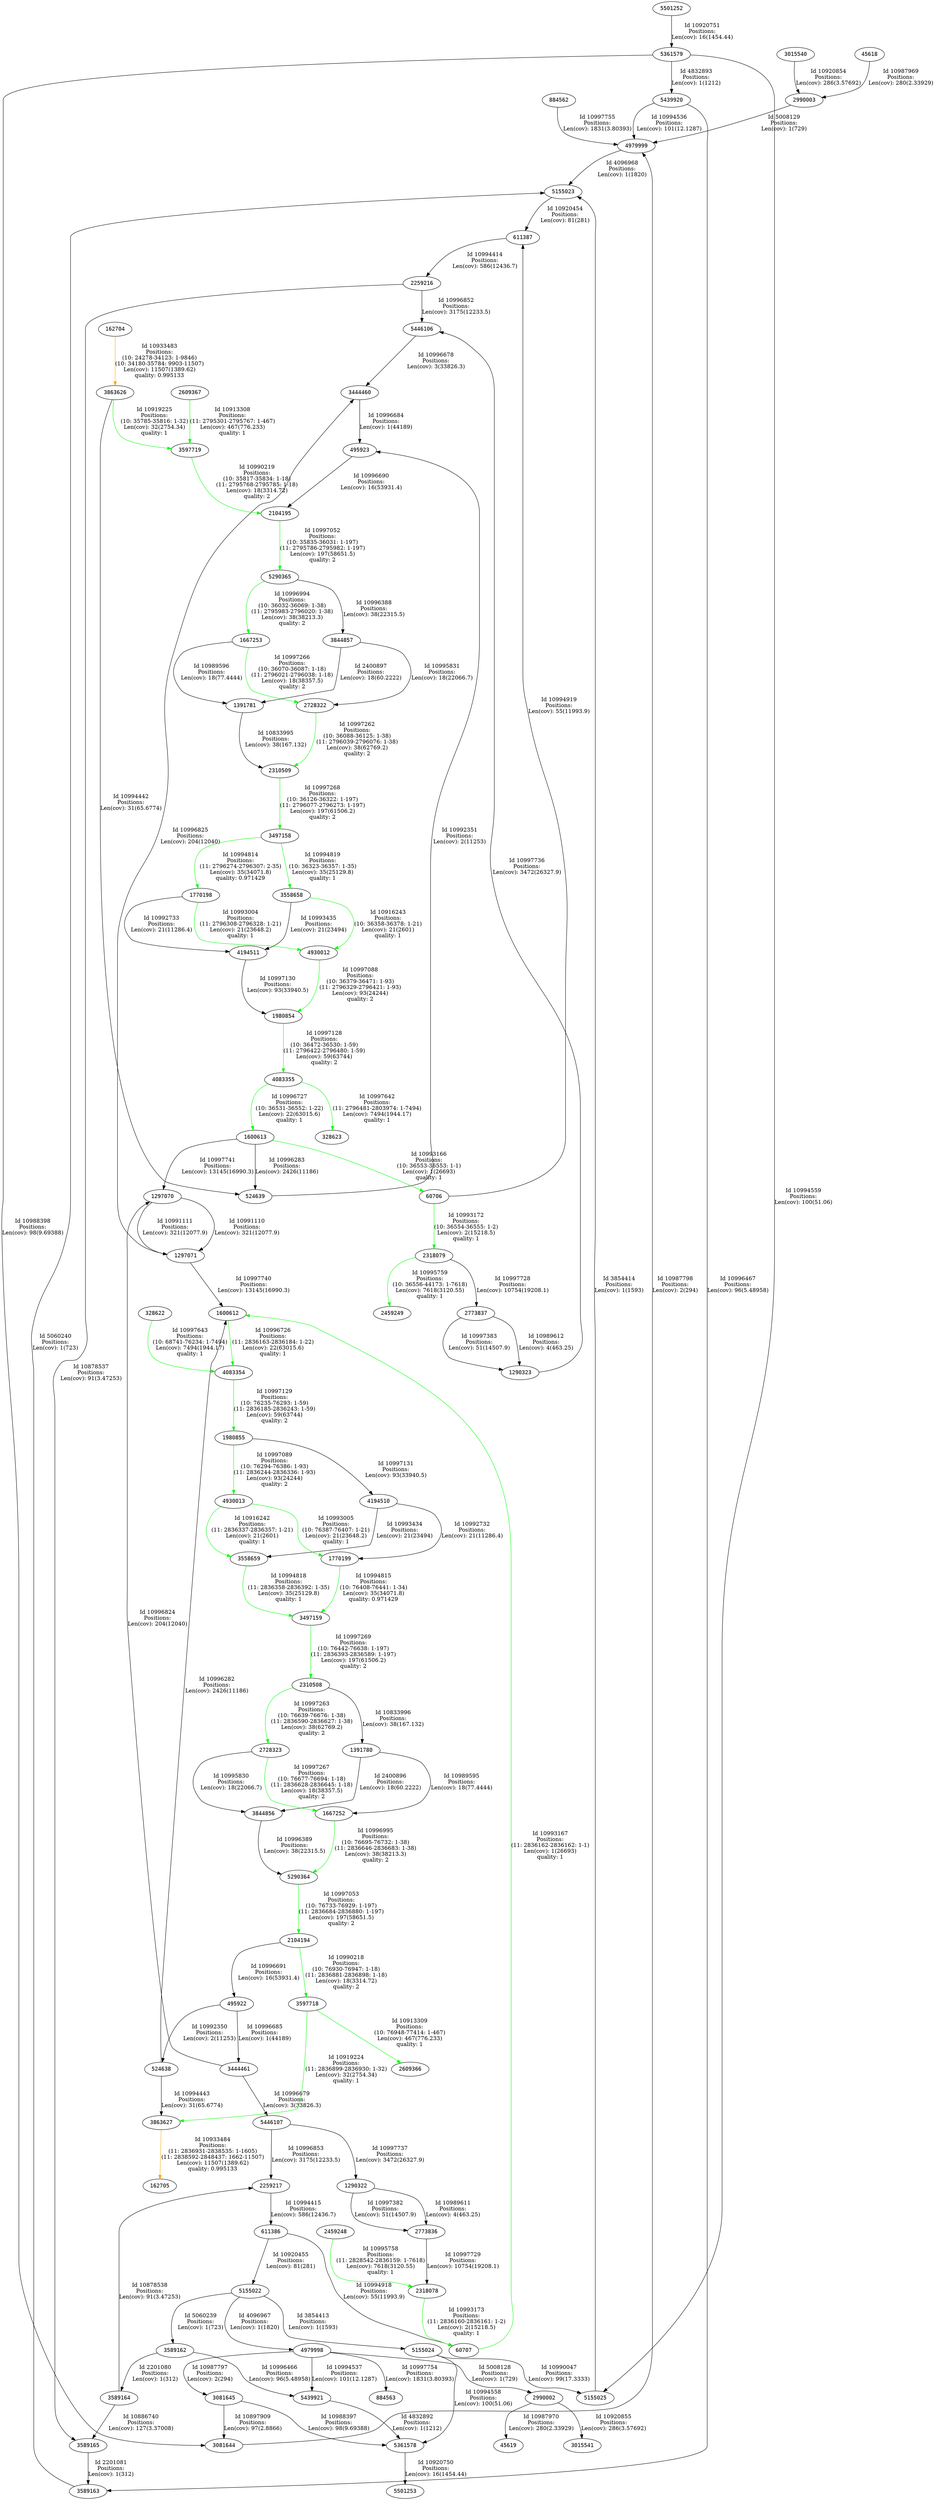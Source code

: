 digraph   {
node[fontname=<Courier>]
vertex_0x68055e40[label=<45618>,style=<filled>,color=<black>,fillcolor=<white>]
vertex_0x350a63f0[label=<45619>,style=<filled>,color=<black>,fillcolor=<white>]
vertex_0x62364800[label=<60706>,style=<filled>,color=<black>,fillcolor=<white>]
vertex_0x680b71c0[label=<60707>,style=<filled>,color=<black>,fillcolor=<white>]
vertex_0x5ff00710[label=<162704>,style=<filled>,color=<black>,fillcolor=<white>]
vertex_0x62237ab0[label=<162705>,style=<filled>,color=<black>,fillcolor=<white>]
vertex_0x4bfceb20[label=<328622>,style=<filled>,color=<black>,fillcolor=<white>]
vertex_0x622066e0[label=<328623>,style=<filled>,color=<black>,fillcolor=<white>]
vertex_0x4c1dbe90[label=<495922>,style=<filled>,color=<black>,fillcolor=<white>]
vertex_0x34be2d80[label=<495923>,style=<filled>,color=<black>,fillcolor=<white>]
vertex_0x65d04e90[label=<524638>,style=<filled>,color=<black>,fillcolor=<white>]
vertex_0x4c1dbe50[label=<524639>,style=<filled>,color=<black>,fillcolor=<white>]
vertex_0x36571b00[label=<611386>,style=<filled>,color=<black>,fillcolor=<white>]
vertex_0x60428510[label=<611387>,style=<filled>,color=<black>,fillcolor=<white>]
vertex_0x62366880[label=<884562>,style=<filled>,color=<black>,fillcolor=<white>]
vertex_0x35732cd0[label=<884563>,style=<filled>,color=<black>,fillcolor=<white>]
vertex_0x6218c310[label=<1290322>,style=<filled>,color=<black>,fillcolor=<white>]
vertex_0x5ff83600[label=<1290323>,style=<filled>,color=<black>,fillcolor=<white>]
vertex_0x680ef3b0[label=<1297070>,style=<filled>,color=<black>,fillcolor=<white>]
vertex_0x4c2631a0[label=<1297071>,style=<filled>,color=<black>,fillcolor=<white>]
vertex_0x6226f270[label=<1391780>,style=<filled>,color=<black>,fillcolor=<white>]
vertex_0x35e62d50[label=<1391781>,style=<filled>,color=<black>,fillcolor=<white>]
vertex_0x67f9ef50[label=<1600612>,style=<filled>,color=<black>,fillcolor=<white>]
vertex_0x583e0920[label=<1600613>,style=<filled>,color=<black>,fillcolor=<white>]
vertex_0x362f4100[label=<1667252>,style=<filled>,color=<black>,fillcolor=<white>]
vertex_0x62280e90[label=<1667253>,style=<filled>,color=<black>,fillcolor=<white>]
vertex_0x65d506e0[label=<1770198>,style=<filled>,color=<black>,fillcolor=<white>]
vertex_0x621b3f30[label=<1770199>,style=<filled>,color=<black>,fillcolor=<white>]
vertex_0x5ffdd9b0[label=<1980854>,style=<filled>,color=<black>,fillcolor=<white>]
vertex_0x65c20150[label=<1980855>,style=<filled>,color=<black>,fillcolor=<white>]
vertex_0x68116f50[label=<2104194>,style=<filled>,color=<black>,fillcolor=<white>]
vertex_0x65d952b0[label=<2104195>,style=<filled>,color=<black>,fillcolor=<white>]
vertex_0x6815c560[label=<2259216>,style=<filled>,color=<black>,fillcolor=<white>]
vertex_0x67fb4ef0[label=<2259217>,style=<filled>,color=<black>,fillcolor=<white>]
vertex_0x622062d0[label=<2310508>,style=<filled>,color=<black>,fillcolor=<white>]
vertex_0x65ddb9d0[label=<2310509>,style=<filled>,color=<black>,fillcolor=<white>]
vertex_0x68112520[label=<2318078>,style=<filled>,color=<black>,fillcolor=<white>]
vertex_0x4c262190[label=<2318079>,style=<filled>,color=<black>,fillcolor=<white>]
vertex_0x5ffe6100[label=<2459248>,style=<filled>,color=<black>,fillcolor=<white>]
vertex_0x62200010[label=<2459249>,style=<filled>,color=<black>,fillcolor=<white>]
vertex_0x65d963c0[label=<2609366>,style=<filled>,color=<black>,fillcolor=<white>]
vertex_0x4c1b83e0[label=<2609367>,style=<filled>,color=<black>,fillcolor=<white>]
vertex_0x65beced0[label=<2728322>,style=<filled>,color=<black>,fillcolor=<white>]
vertex_0x65bb11d0[label=<2728323>,style=<filled>,color=<black>,fillcolor=<white>]
vertex_0x65dc07a0[label=<2773836>,style=<filled>,color=<black>,fillcolor=<white>]
vertex_0x62239830[label=<2773837>,style=<filled>,color=<black>,fillcolor=<white>]
vertex_0x6806b6e0[label=<2990002>,style=<filled>,color=<black>,fillcolor=<white>]
vertex_0x5feb39f0[label=<2990003>,style=<filled>,color=<black>,fillcolor=<white>]
vertex_0x5ffdb9b0[label=<3015540>,style=<filled>,color=<black>,fillcolor=<white>]
vertex_0x34b1cd90[label=<3015541>,style=<filled>,color=<black>,fillcolor=<white>]
vertex_0x622e3910[label=<3081644>,style=<filled>,color=<black>,fillcolor=<white>]
vertex_0x62361470[label=<3081645>,style=<filled>,color=<black>,fillcolor=<white>]
vertex_0x4c1af3b0[label=<3444460>,style=<filled>,color=<black>,fillcolor=<white>]
vertex_0x65ceab50[label=<3444461>,style=<filled>,color=<black>,fillcolor=<white>]
vertex_0x5ff83140[label=<3497158>,style=<filled>,color=<black>,fillcolor=<white>]
vertex_0x68053340[label=<3497159>,style=<filled>,color=<black>,fillcolor=<white>]
vertex_0x573294e0[label=<3558658>,style=<filled>,color=<black>,fillcolor=<white>]
vertex_0x65d91990[label=<3558659>,style=<filled>,color=<black>,fillcolor=<white>]
vertex_0x4bf9fa30[label=<3589162>,style=<filled>,color=<black>,fillcolor=<white>]
vertex_0x65d36410[label=<3589163>,style=<filled>,color=<black>,fillcolor=<white>]
vertex_0x6235c130[label=<3589164>,style=<filled>,color=<black>,fillcolor=<white>]
vertex_0x65d10f20[label=<3589165>,style=<filled>,color=<black>,fillcolor=<white>]
vertex_0x4c0b1c10[label=<3597718>,style=<filled>,color=<black>,fillcolor=<white>]
vertex_0x65c164c0[label=<3597719>,style=<filled>,color=<black>,fillcolor=<white>]
vertex_0x68112620[label=<3844856>,style=<filled>,color=<black>,fillcolor=<white>]
vertex_0x6805cf20[label=<3844857>,style=<filled>,color=<black>,fillcolor=<white>]
vertex_0x4c1ad510[label=<3863626>,style=<filled>,color=<black>,fillcolor=<white>]
vertex_0x68091ab0[label=<3863627>,style=<filled>,color=<black>,fillcolor=<white>]
vertex_0x680596a0[label=<4083354>,style=<filled>,color=<black>,fillcolor=<white>]
vertex_0x68110f50[label=<4083355>,style=<filled>,color=<black>,fillcolor=<white>]
vertex_0x622f0df0[label=<4194510>,style=<filled>,color=<black>,fillcolor=<white>]
vertex_0x50f80b40[label=<4194511>,style=<filled>,color=<black>,fillcolor=<white>]
vertex_0x6802eda0[label=<4930012>,style=<filled>,color=<black>,fillcolor=<white>]
vertex_0x38038e50[label=<4930013>,style=<filled>,color=<black>,fillcolor=<white>]
vertex_0x5ffa93f0[label=<4979998>,style=<filled>,color=<black>,fillcolor=<white>]
vertex_0x65c16790[label=<4979999>,style=<filled>,color=<black>,fillcolor=<white>]
vertex_0x6048c320[label=<5155022>,style=<filled>,color=<black>,fillcolor=<white>]
vertex_0x60387160[label=<5155023>,style=<filled>,color=<black>,fillcolor=<white>]
vertex_0x62202640[label=<5155024>,style=<filled>,color=<black>,fillcolor=<white>]
vertex_0x623250a0[label=<5155025>,style=<filled>,color=<black>,fillcolor=<white>]
vertex_0x622340a0[label=<5290364>,style=<filled>,color=<black>,fillcolor=<white>]
vertex_0x4ca9e440[label=<5290365>,style=<filled>,color=<black>,fillcolor=<white>]
vertex_0x65c87ff0[label=<5361578>,style=<filled>,color=<black>,fillcolor=<white>]
vertex_0x62341fc0[label=<5361579>,style=<filled>,color=<black>,fillcolor=<white>]
vertex_0x62260710[label=<5439920>,style=<filled>,color=<black>,fillcolor=<white>]
vertex_0x60387090[label=<5439921>,style=<filled>,color=<black>,fillcolor=<white>]
vertex_0x68056900[label=<5446106>,style=<filled>,color=<black>,fillcolor=<white>]
vertex_0x50bf3db0[label=<5446107>,style=<filled>,color=<black>,fillcolor=<white>]
vertex_0x65d20550[label=<5501252>,style=<filled>,color=<black>,fillcolor=<white>]
vertex_0x5feb90b0[label=<5501253>,style=<filled>,color=<black>,fillcolor=<white>]
vertex_0x4bf9fa30->vertex_0x6235c130[label="Id 2201080\nPositions:\nLen(cov): 1(312)",len=<0>,K=<0>,color=<black>]
vertex_0x65d10f20->vertex_0x65d36410[label="Id 2201081\nPositions:\nLen(cov): 1(312)",len=<0>,K=<0>,color=<black>]
vertex_0x6226f270->vertex_0x68112620[label="Id 2400896\nPositions:\nLen(cov): 18(60.2222)",len=<0>,K=<0>,color=<black>]
vertex_0x6805cf20->vertex_0x35e62d50[label="Id 2400897\nPositions:\nLen(cov): 18(60.2222)",len=<0>,K=<0>,color=<black>]
vertex_0x6048c320->vertex_0x62202640[label="Id 3854413\nPositions:\nLen(cov): 1(1593)",len=<0>,K=<0>,color=<black>]
vertex_0x623250a0->vertex_0x60387160[label="Id 3854414\nPositions:\nLen(cov): 1(1593)",len=<0>,K=<0>,color=<black>]
vertex_0x6048c320->vertex_0x5ffa93f0[label="Id 4096967\nPositions:\nLen(cov): 1(1820)",len=<0>,K=<0>,color=<black>]
vertex_0x65c16790->vertex_0x60387160[label="Id 4096968\nPositions:\nLen(cov): 1(1820)",len=<0>,K=<0>,color=<black>]
vertex_0x60387090->vertex_0x65c87ff0[label="Id 4832892\nPositions:\nLen(cov): 1(1212)",len=<0>,K=<0>,color=<black>]
vertex_0x62341fc0->vertex_0x62260710[label="Id 4832893\nPositions:\nLen(cov): 1(1212)",len=<0>,K=<0>,color=<black>]
vertex_0x5ffa93f0->vertex_0x6806b6e0[label="Id 5008128\nPositions:\nLen(cov): 1(729)",len=<0>,K=<0>,color=<black>]
vertex_0x5feb39f0->vertex_0x65c16790[label="Id 5008129\nPositions:\nLen(cov): 1(729)",len=<0>,K=<0>,color=<black>]
vertex_0x6048c320->vertex_0x4bf9fa30[label="Id 5060239\nPositions:\nLen(cov): 1(723)",len=<0>,K=<0>,color=<black>]
vertex_0x65d36410->vertex_0x60387160[label="Id 5060240\nPositions:\nLen(cov): 1(723)",len=<0>,K=<0>,color=<black>]
vertex_0x35e62d50->vertex_0x65ddb9d0[label="Id 10833995\nPositions:\nLen(cov): 38(167.132)",len=<0>,K=<0>,color=<black>]
vertex_0x622062d0->vertex_0x6226f270[label="Id 10833996\nPositions:\nLen(cov): 38(167.132)",len=<0>,K=<0>,color=<black>]
vertex_0x6815c560->vertex_0x65d10f20[label="Id 10878537\nPositions:\nLen(cov): 91(3.47253)",len=<0>,K=<0>,color=<black>]
vertex_0x6235c130->vertex_0x67fb4ef0[label="Id 10878538\nPositions:\nLen(cov): 91(3.47253)",len=<0>,K=<0>,color=<black>]
vertex_0x6235c130->vertex_0x65d10f20[label="Id 10886740\nPositions:\nLen(cov): 127(3.37008)",len=<0>,K=<0>,color=<black>]
vertex_0x62361470->vertex_0x622e3910[label="Id 10897909\nPositions:\nLen(cov): 97(2.8866)",len=<0>,K=<0>,color=<black>]
vertex_0x4c1b83e0->vertex_0x65c164c0[label="Id 10913308\nPositions:\n(11: 2795301-2795767: 1-467)\nLen(cov): 467(776.233)\nquality: 1",len=<0>,K=<0>,color=<green>]
vertex_0x4c0b1c10->vertex_0x65d963c0[label="Id 10913309\nPositions:\n(10: 76948-77414: 1-467)\nLen(cov): 467(776.233)\nquality: 1",len=<0>,K=<0>,color=<green>]
vertex_0x38038e50->vertex_0x65d91990[label="Id 10916242\nPositions:\n(11: 2836337-2836357: 1-21)\nLen(cov): 21(2601)\nquality: 1",len=<0>,K=<0>,color=<green>]
vertex_0x573294e0->vertex_0x6802eda0[label="Id 10916243\nPositions:\n(10: 36358-36378: 1-21)\nLen(cov): 21(2601)\nquality: 1",len=<0>,K=<0>,color=<green>]
vertex_0x4c0b1c10->vertex_0x68091ab0[label="Id 10919224\nPositions:\n(11: 2836899-2836930: 1-32)\nLen(cov): 32(2754.34)\nquality: 1",len=<0>,K=<0>,color=<green>]
vertex_0x4c1ad510->vertex_0x65c164c0[label="Id 10919225\nPositions:\n(10: 35785-35816: 1-32)\nLen(cov): 32(2754.34)\nquality: 1",len=<0>,K=<0>,color=<green>]
vertex_0x60387160->vertex_0x60428510[label="Id 10920454\nPositions:\nLen(cov): 81(281)",len=<0>,K=<0>,color=<black>]
vertex_0x36571b00->vertex_0x6048c320[label="Id 10920455\nPositions:\nLen(cov): 81(281)",len=<0>,K=<0>,color=<black>]
vertex_0x65c87ff0->vertex_0x5feb90b0[label="Id 10920750\nPositions:\nLen(cov): 16(1454.44)",len=<0>,K=<0>,color=<black>]
vertex_0x65d20550->vertex_0x62341fc0[label="Id 10920751\nPositions:\nLen(cov): 16(1454.44)",len=<0>,K=<0>,color=<black>]
vertex_0x5ffdb9b0->vertex_0x5feb39f0[label="Id 10920854\nPositions:\nLen(cov): 286(3.57692)",len=<0>,K=<0>,color=<black>]
vertex_0x6806b6e0->vertex_0x34b1cd90[label="Id 10920855\nPositions:\nLen(cov): 286(3.57692)",len=<0>,K=<0>,color=<black>]
vertex_0x5ff00710->vertex_0x4c1ad510[label="Id 10933483\nPositions:\n(10: 24278-34123: 1-9846)\n(10: 34180-35784: 9903-11507)\nLen(cov): 11507(1389.62)\nquality: 0.995133",len=<0>,K=<0>,color=<orange>]
vertex_0x68091ab0->vertex_0x62237ab0[label="Id 10933484\nPositions:\n(11: 2836931-2838535: 1-1605)\n(11: 2838592-2848437: 1662-11507)\nLen(cov): 11507(1389.62)\nquality: 0.995133",len=<0>,K=<0>,color=<orange>]
vertex_0x5ffa93f0->vertex_0x62361470[label="Id 10987797\nPositions:\nLen(cov): 2(294)",len=<0>,K=<0>,color=<black>]
vertex_0x622e3910->vertex_0x65c16790[label="Id 10987798\nPositions:\nLen(cov): 2(294)",len=<0>,K=<0>,color=<black>]
vertex_0x68055e40->vertex_0x5feb39f0[label="Id 10987969\nPositions:\nLen(cov): 280(2.33929)",len=<0>,K=<0>,color=<black>]
vertex_0x6806b6e0->vertex_0x350a63f0[label="Id 10987970\nPositions:\nLen(cov): 280(2.33929)",len=<0>,K=<0>,color=<black>]
vertex_0x62361470->vertex_0x65c87ff0[label="Id 10988397\nPositions:\nLen(cov): 98(9.69388)",len=<0>,K=<0>,color=<black>]
vertex_0x62341fc0->vertex_0x622e3910[label="Id 10988398\nPositions:\nLen(cov): 98(9.69388)",len=<0>,K=<0>,color=<black>]
vertex_0x6226f270->vertex_0x362f4100[label="Id 10989595\nPositions:\nLen(cov): 18(77.4444)",len=<0>,K=<0>,color=<black>]
vertex_0x62280e90->vertex_0x35e62d50[label="Id 10989596\nPositions:\nLen(cov): 18(77.4444)",len=<0>,K=<0>,color=<black>]
vertex_0x6218c310->vertex_0x65dc07a0[label="Id 10989611\nPositions:\nLen(cov): 4(463.25)",len=<0>,K=<0>,color=<black>]
vertex_0x62239830->vertex_0x5ff83600[label="Id 10989612\nPositions:\nLen(cov): 4(463.25)",len=<0>,K=<0>,color=<black>]
vertex_0x62202640->vertex_0x623250a0[label="Id 10990047\nPositions:\nLen(cov): 99(17.3333)",len=<0>,K=<0>,color=<black>]
vertex_0x68116f50->vertex_0x4c0b1c10[label="Id 10990218\nPositions:\n(10: 76930-76947: 1-18)\n(11: 2836881-2836898: 1-18)\nLen(cov): 18(3314.72)\nquality: 2",len=<0>,K=<0>,color=<green>]
vertex_0x65c164c0->vertex_0x65d952b0[label="Id 10990219\nPositions:\n(10: 35817-35834: 1-18)\n(11: 2795768-2795785: 1-18)\nLen(cov): 18(3314.72)\nquality: 2",len=<0>,K=<0>,color=<green>]
vertex_0x680ef3b0->vertex_0x4c2631a0[label="Id 10991110\nPositions:\nLen(cov): 321(12077.9)",len=<0>,K=<0>,color=<black>]
vertex_0x680ef3b0->vertex_0x4c2631a0[label="Id 10991111\nPositions:\nLen(cov): 321(12077.9)",len=<0>,K=<0>,color=<black>]
vertex_0x4c1dbe90->vertex_0x65d04e90[label="Id 10992350\nPositions:\nLen(cov): 2(11253)",len=<0>,K=<0>,color=<black>]
vertex_0x4c1dbe50->vertex_0x34be2d80[label="Id 10992351\nPositions:\nLen(cov): 2(11253)",len=<0>,K=<0>,color=<black>]
vertex_0x622f0df0->vertex_0x621b3f30[label="Id 10992732\nPositions:\nLen(cov): 21(11286.4)",len=<0>,K=<0>,color=<black>]
vertex_0x65d506e0->vertex_0x50f80b40[label="Id 10992733\nPositions:\nLen(cov): 21(11286.4)",len=<0>,K=<0>,color=<black>]
vertex_0x65d506e0->vertex_0x6802eda0[label="Id 10993004\nPositions:\n(11: 2796308-2796328: 1-21)\nLen(cov): 21(23648.2)\nquality: 1",len=<0>,K=<0>,color=<green>]
vertex_0x38038e50->vertex_0x621b3f30[label="Id 10993005\nPositions:\n(10: 76387-76407: 1-21)\nLen(cov): 21(23648.2)\nquality: 1",len=<0>,K=<0>,color=<green>]
vertex_0x583e0920->vertex_0x62364800[label="Id 10993166\nPositions:\n(10: 36553-36553: 1-1)\nLen(cov): 1(26693)\nquality: 1",len=<0>,K=<0>,color=<green>]
vertex_0x680b71c0->vertex_0x67f9ef50[label="Id 10993167\nPositions:\n(11: 2836162-2836162: 1-1)\nLen(cov): 1(26693)\nquality: 1",len=<0>,K=<0>,color=<green>]
vertex_0x62364800->vertex_0x4c262190[label="Id 10993172\nPositions:\n(10: 36554-36555: 1-2)\nLen(cov): 2(15218.5)\nquality: 1",len=<0>,K=<0>,color=<green>]
vertex_0x68112520->vertex_0x680b71c0[label="Id 10993173\nPositions:\n(11: 2836160-2836161: 1-2)\nLen(cov): 2(15218.5)\nquality: 1",len=<0>,K=<0>,color=<green>]
vertex_0x622f0df0->vertex_0x65d91990[label="Id 10993434\nPositions:\nLen(cov): 21(23494)",len=<0>,K=<0>,color=<black>]
vertex_0x573294e0->vertex_0x50f80b40[label="Id 10993435\nPositions:\nLen(cov): 21(23494)",len=<0>,K=<0>,color=<black>]
vertex_0x60428510->vertex_0x6815c560[label="Id 10994414\nPositions:\nLen(cov): 586(12436.7)",len=<0>,K=<0>,color=<black>]
vertex_0x67fb4ef0->vertex_0x36571b00[label="Id 10994415\nPositions:\nLen(cov): 586(12436.7)",len=<0>,K=<0>,color=<black>]
vertex_0x4c1ad510->vertex_0x4c1dbe50[label="Id 10994442\nPositions:\nLen(cov): 31(65.6774)",len=<0>,K=<0>,color=<black>]
vertex_0x65d04e90->vertex_0x68091ab0[label="Id 10994443\nPositions:\nLen(cov): 31(65.6774)",len=<0>,K=<0>,color=<black>]
vertex_0x62260710->vertex_0x65c16790[label="Id 10994536\nPositions:\nLen(cov): 101(12.1287)",len=<0>,K=<0>,color=<black>]
vertex_0x5ffa93f0->vertex_0x60387090[label="Id 10994537\nPositions:\nLen(cov): 101(12.1287)",len=<0>,K=<0>,color=<black>]
vertex_0x62202640->vertex_0x65c87ff0[label="Id 10994558\nPositions:\nLen(cov): 100(51.06)",len=<0>,K=<0>,color=<black>]
vertex_0x62341fc0->vertex_0x623250a0[label="Id 10994559\nPositions:\nLen(cov): 100(51.06)",len=<0>,K=<0>,color=<black>]
vertex_0x5ff83140->vertex_0x65d506e0[label="Id 10994814\nPositions:\n(11: 2796274-2796307: 2-35)\nLen(cov): 35(34071.8)\nquality: 0.971429",len=<0>,K=<0>,color=<green>]
vertex_0x621b3f30->vertex_0x68053340[label="Id 10994815\nPositions:\n(10: 76408-76441: 1-34)\nLen(cov): 35(34071.8)\nquality: 0.971429",len=<0>,K=<0>,color=<green>]
vertex_0x65d91990->vertex_0x68053340[label="Id 10994818\nPositions:\n(11: 2836358-2836392: 1-35)\nLen(cov): 35(25129.8)\nquality: 1",len=<0>,K=<0>,color=<green>]
vertex_0x5ff83140->vertex_0x573294e0[label="Id 10994819\nPositions:\n(10: 36323-36357: 1-35)\nLen(cov): 35(25129.8)\nquality: 1",len=<0>,K=<0>,color=<green>]
vertex_0x36571b00->vertex_0x680b71c0[label="Id 10994918\nPositions:\nLen(cov): 55(11993.9)",len=<0>,K=<0>,color=<black>]
vertex_0x62364800->vertex_0x60428510[label="Id 10994919\nPositions:\nLen(cov): 55(11993.9)",len=<0>,K=<0>,color=<black>]
vertex_0x5ffe6100->vertex_0x68112520[label="Id 10995758\nPositions:\n(11: 2828542-2836159: 1-7618)\nLen(cov): 7618(3120.55)\nquality: 1",len=<0>,K=<0>,color=<green>]
vertex_0x4c262190->vertex_0x62200010[label="Id 10995759\nPositions:\n(10: 36556-44173: 1-7618)\nLen(cov): 7618(3120.55)\nquality: 1",len=<0>,K=<0>,color=<green>]
vertex_0x65bb11d0->vertex_0x68112620[label="Id 10995830\nPositions:\nLen(cov): 18(22066.7)",len=<0>,K=<0>,color=<black>]
vertex_0x6805cf20->vertex_0x65beced0[label="Id 10995831\nPositions:\nLen(cov): 18(22066.7)",len=<0>,K=<0>,color=<black>]
vertex_0x65d04e90->vertex_0x67f9ef50[label="Id 10996282\nPositions:\nLen(cov): 2426(11186)",len=<0>,K=<0>,color=<black>]
vertex_0x583e0920->vertex_0x4c1dbe50[label="Id 10996283\nPositions:\nLen(cov): 2426(11186)",len=<0>,K=<0>,color=<black>]
vertex_0x4ca9e440->vertex_0x6805cf20[label="Id 10996388\nPositions:\nLen(cov): 38(22315.5)",len=<0>,K=<0>,color=<black>]
vertex_0x68112620->vertex_0x622340a0[label="Id 10996389\nPositions:\nLen(cov): 38(22315.5)",len=<0>,K=<0>,color=<black>]
vertex_0x4bf9fa30->vertex_0x60387090[label="Id 10996466\nPositions:\nLen(cov): 96(5.48958)",len=<0>,K=<0>,color=<black>]
vertex_0x62260710->vertex_0x65d36410[label="Id 10996467\nPositions:\nLen(cov): 96(5.48958)",len=<0>,K=<0>,color=<black>]
vertex_0x68056900->vertex_0x4c1af3b0[label="Id 10996678\nPositions:\nLen(cov): 3(33826.3)",len=<0>,K=<0>,color=<black>]
vertex_0x65ceab50->vertex_0x50bf3db0[label="Id 10996679\nPositions:\nLen(cov): 3(33826.3)",len=<0>,K=<0>,color=<black>]
vertex_0x4c1af3b0->vertex_0x34be2d80[label="Id 10996684\nPositions:\nLen(cov): 1(44189)",len=<0>,K=<0>,color=<black>]
vertex_0x4c1dbe90->vertex_0x65ceab50[label="Id 10996685\nPositions:\nLen(cov): 1(44189)",len=<0>,K=<0>,color=<black>]
vertex_0x34be2d80->vertex_0x65d952b0[label="Id 10996690\nPositions:\nLen(cov): 16(53931.4)",len=<0>,K=<0>,color=<black>]
vertex_0x68116f50->vertex_0x4c1dbe90[label="Id 10996691\nPositions:\nLen(cov): 16(53931.4)",len=<0>,K=<0>,color=<black>]
vertex_0x67f9ef50->vertex_0x680596a0[label="Id 10996726\nPositions:\n(11: 2836163-2836184: 1-22)\nLen(cov): 22(63015.6)\nquality: 1",len=<0>,K=<0>,color=<green>]
vertex_0x68110f50->vertex_0x583e0920[label="Id 10996727\nPositions:\n(10: 36531-36552: 1-22)\nLen(cov): 22(63015.6)\nquality: 1",len=<0>,K=<0>,color=<green>]
vertex_0x65ceab50->vertex_0x680ef3b0[label="Id 10996824\nPositions:\nLen(cov): 204(12040)",len=<0>,K=<0>,color=<black>]
vertex_0x4c2631a0->vertex_0x4c1af3b0[label="Id 10996825\nPositions:\nLen(cov): 204(12040)",len=<0>,K=<0>,color=<black>]
vertex_0x6815c560->vertex_0x68056900[label="Id 10996852\nPositions:\nLen(cov): 3175(12233.5)",len=<0>,K=<0>,color=<black>]
vertex_0x50bf3db0->vertex_0x67fb4ef0[label="Id 10996853\nPositions:\nLen(cov): 3175(12233.5)",len=<0>,K=<0>,color=<black>]
vertex_0x4ca9e440->vertex_0x62280e90[label="Id 10996994\nPositions:\n(10: 36032-36069: 1-38)\n(11: 2795983-2796020: 1-38)\nLen(cov): 38(38213.3)\nquality: 2",len=<0>,K=<0>,color=<green>]
vertex_0x362f4100->vertex_0x622340a0[label="Id 10996995\nPositions:\n(10: 76695-76732: 1-38)\n(11: 2836646-2836683: 1-38)\nLen(cov): 38(38213.3)\nquality: 2",len=<0>,K=<0>,color=<green>]
vertex_0x65d952b0->vertex_0x4ca9e440[label="Id 10997052\nPositions:\n(10: 35835-36031: 1-197)\n(11: 2795786-2795982: 1-197)\nLen(cov): 197(58651.5)\nquality: 2",len=<0>,K=<0>,color=<green>]
vertex_0x622340a0->vertex_0x68116f50[label="Id 10997053\nPositions:\n(10: 76733-76929: 1-197)\n(11: 2836684-2836880: 1-197)\nLen(cov): 197(58651.5)\nquality: 2",len=<0>,K=<0>,color=<green>]
vertex_0x6802eda0->vertex_0x5ffdd9b0[label="Id 10997088\nPositions:\n(10: 36379-36471: 1-93)\n(11: 2796329-2796421: 1-93)\nLen(cov): 93(24244)\nquality: 2",len=<0>,K=<0>,color=<green>]
vertex_0x65c20150->vertex_0x38038e50[label="Id 10997089\nPositions:\n(10: 76294-76386: 1-93)\n(11: 2836244-2836336: 1-93)\nLen(cov): 93(24244)\nquality: 2",len=<0>,K=<0>,color=<green>]
vertex_0x5ffdd9b0->vertex_0x68110f50[label="Id 10997128\nPositions:\n(10: 36472-36530: 1-59)\n(11: 2796422-2796480: 1-59)\nLen(cov): 59(63744)\nquality: 2",len=<0>,K=<0>,color=<green>]
vertex_0x680596a0->vertex_0x65c20150[label="Id 10997129\nPositions:\n(10: 76235-76293: 1-59)\n(11: 2836185-2836243: 1-59)\nLen(cov): 59(63744)\nquality: 2",len=<0>,K=<0>,color=<green>]
vertex_0x50f80b40->vertex_0x5ffdd9b0[label="Id 10997130\nPositions:\nLen(cov): 93(33940.5)",len=<0>,K=<0>,color=<black>]
vertex_0x65c20150->vertex_0x622f0df0[label="Id 10997131\nPositions:\nLen(cov): 93(33940.5)",len=<0>,K=<0>,color=<black>]
vertex_0x65beced0->vertex_0x65ddb9d0[label="Id 10997262\nPositions:\n(10: 36088-36125: 1-38)\n(11: 2796039-2796076: 1-38)\nLen(cov): 38(62769.2)\nquality: 2",len=<0>,K=<0>,color=<green>]
vertex_0x622062d0->vertex_0x65bb11d0[label="Id 10997263\nPositions:\n(10: 76639-76676: 1-38)\n(11: 2836590-2836627: 1-38)\nLen(cov): 38(62769.2)\nquality: 2",len=<0>,K=<0>,color=<green>]
vertex_0x62280e90->vertex_0x65beced0[label="Id 10997266\nPositions:\n(10: 36070-36087: 1-18)\n(11: 2796021-2796038: 1-18)\nLen(cov): 18(38357.5)\nquality: 2",len=<0>,K=<0>,color=<green>]
vertex_0x65bb11d0->vertex_0x362f4100[label="Id 10997267\nPositions:\n(10: 76677-76694: 1-18)\n(11: 2836628-2836645: 1-18)\nLen(cov): 18(38357.5)\nquality: 2",len=<0>,K=<0>,color=<green>]
vertex_0x65ddb9d0->vertex_0x5ff83140[label="Id 10997268\nPositions:\n(10: 36126-36322: 1-197)\n(11: 2796077-2796273: 1-197)\nLen(cov): 197(61506.2)\nquality: 2",len=<0>,K=<0>,color=<green>]
vertex_0x68053340->vertex_0x622062d0[label="Id 10997269\nPositions:\n(10: 76442-76638: 1-197)\n(11: 2836393-2836589: 1-197)\nLen(cov): 197(61506.2)\nquality: 2",len=<0>,K=<0>,color=<green>]
vertex_0x6218c310->vertex_0x65dc07a0[label="Id 10997382\nPositions:\nLen(cov): 51(14507.9)",len=<0>,K=<0>,color=<black>]
vertex_0x62239830->vertex_0x5ff83600[label="Id 10997383\nPositions:\nLen(cov): 51(14507.9)",len=<0>,K=<0>,color=<black>]
vertex_0x68110f50->vertex_0x622066e0[label="Id 10997642\nPositions:\n(11: 2796481-2803974: 1-7494)\nLen(cov): 7494(1944.17)\nquality: 1",len=<0>,K=<0>,color=<green>]
vertex_0x4bfceb20->vertex_0x680596a0[label="Id 10997643\nPositions:\n(10: 68741-76234: 1-7494)\nLen(cov): 7494(1944.17)\nquality: 1",len=<0>,K=<0>,color=<green>]
vertex_0x4c262190->vertex_0x62239830[label="Id 10997728\nPositions:\nLen(cov): 10754(19208.1)",len=<0>,K=<0>,color=<black>]
vertex_0x65dc07a0->vertex_0x68112520[label="Id 10997729\nPositions:\nLen(cov): 10754(19208.1)",len=<0>,K=<0>,color=<black>]
vertex_0x5ff83600->vertex_0x68056900[label="Id 10997736\nPositions:\nLen(cov): 3472(26327.9)",len=<0>,K=<0>,color=<black>]
vertex_0x50bf3db0->vertex_0x6218c310[label="Id 10997737\nPositions:\nLen(cov): 3472(26327.9)",len=<0>,K=<0>,color=<black>]
vertex_0x4c2631a0->vertex_0x67f9ef50[label="Id 10997740\nPositions:\nLen(cov): 13145(16990.3)",len=<0>,K=<0>,color=<black>]
vertex_0x583e0920->vertex_0x680ef3b0[label="Id 10997741\nPositions:\nLen(cov): 13145(16990.3)",len=<0>,K=<0>,color=<black>]
vertex_0x5ffa93f0->vertex_0x35732cd0[label="Id 10997754\nPositions:\nLen(cov): 1831(3.80393)",len=<0>,K=<0>,color=<black>]
vertex_0x62366880->vertex_0x65c16790[label="Id 10997755\nPositions:\nLen(cov): 1831(3.80393)",len=<0>,K=<0>,color=<black>]
}
